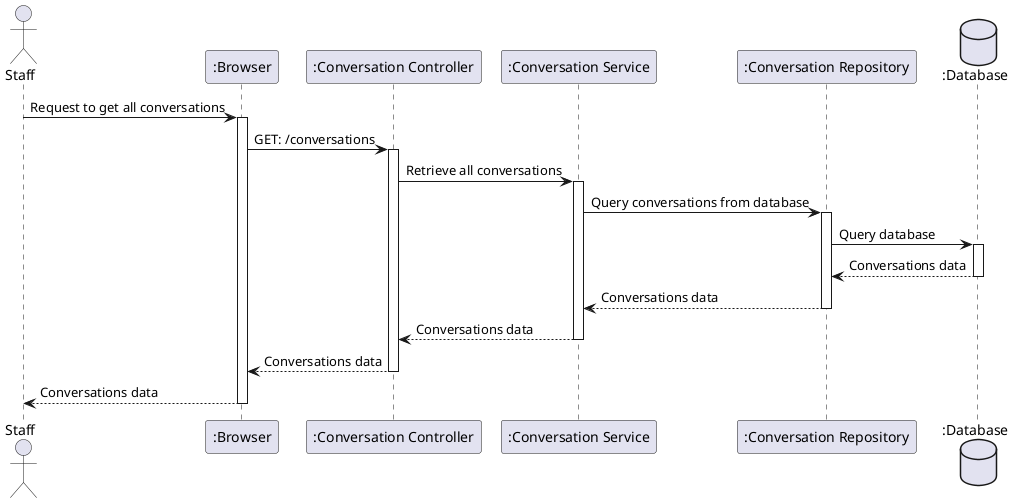 @startuml

actor Staff as user
participant ":Browser" as a
participant ":Conversation Controller" as b
participant ":Conversation Service" as c
participant ":Conversation Repository" as d
database ":Database" as e

user -> a++: Request to get all conversations
a -> b++: GET: /conversations
b -> c++: Retrieve all conversations
c -> d++: Query conversations from database
d -> e++: Query database
e --> d--: Conversations data
d --> c--: Conversations data
c --> b--: Conversations data
b --> a--: Conversations data
a --> user--: Conversations data
@enduml
